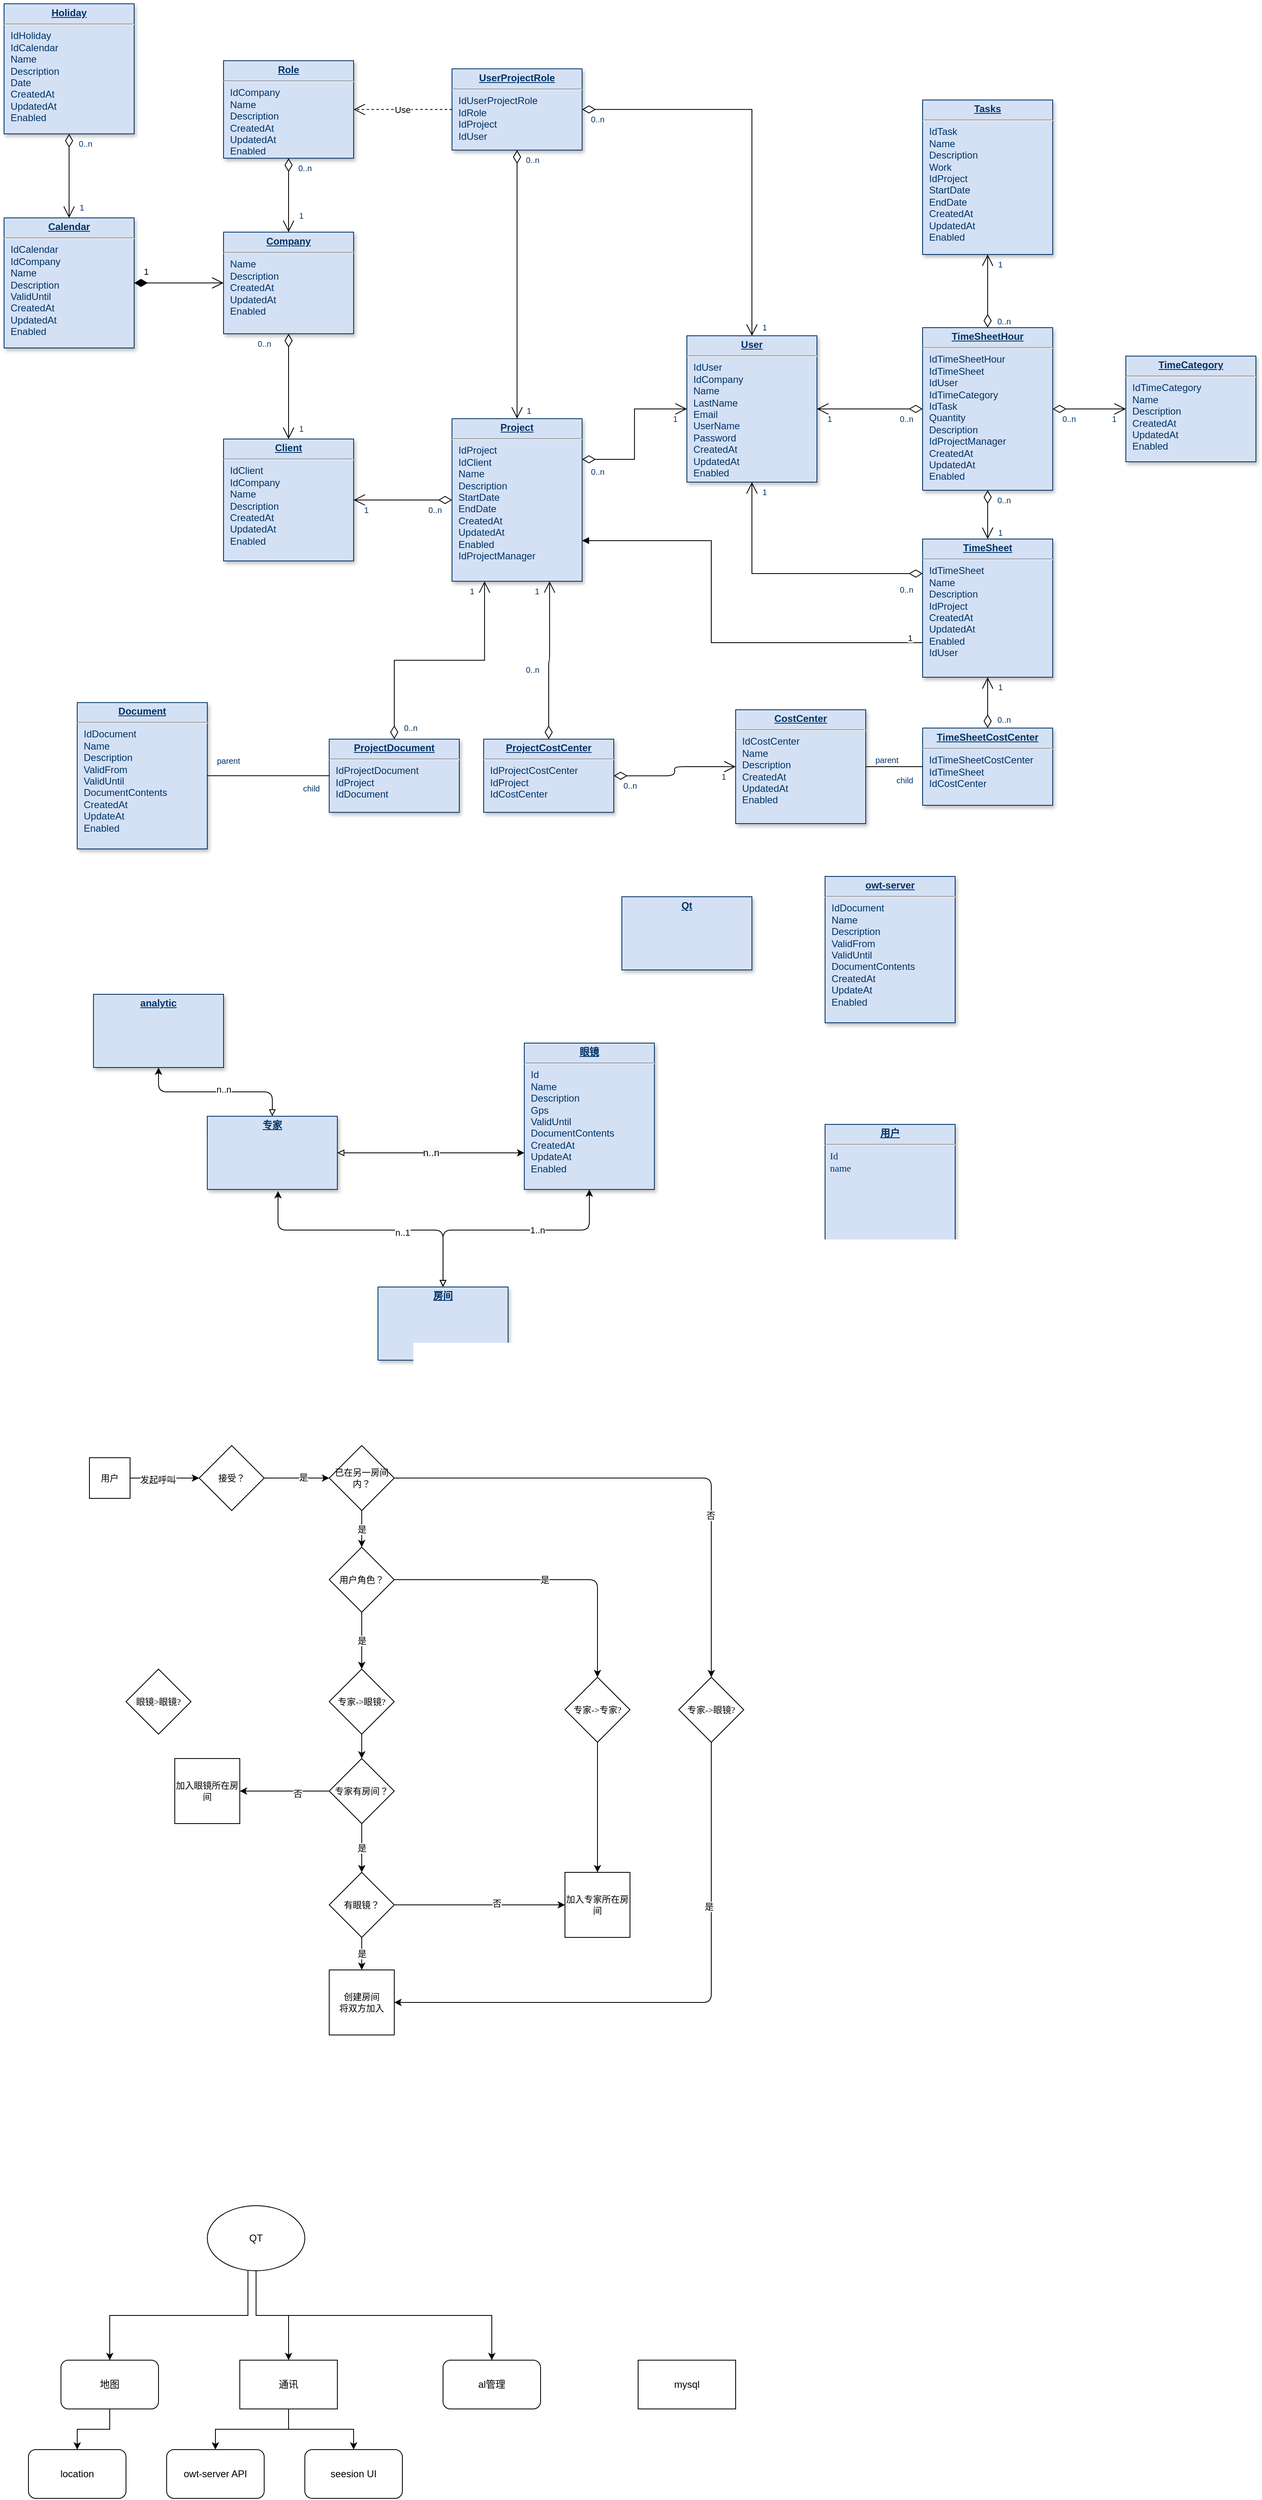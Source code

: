 <mxfile version="14.4.3" type="github">
  <diagram name="Page-1" id="efa7a0a1-bf9b-a30e-e6df-94a7791c09e9">
    <mxGraphModel dx="1280" dy="806" grid="1" gridSize="10" guides="1" tooltips="1" connect="1" arrows="1" fold="1" page="1" pageScale="1" pageWidth="826" pageHeight="1169" background="#ffffff" math="0" shadow="0">
      <root>
        <mxCell id="0" />
        <mxCell id="1" parent="0" />
        <mxCell id="19" value="&lt;p style=&quot;margin: 0px; margin-top: 4px; text-align: center; text-decoration: underline;&quot;&gt;&lt;strong&gt;Role&lt;/strong&gt;&lt;/p&gt;&lt;hr /&gt;&lt;p style=&quot;margin: 0px; margin-left: 8px;&quot;&gt;IdCompany&lt;br /&gt;Name&lt;/p&gt;&lt;p style=&quot;margin: 0px; margin-left: 8px;&quot;&gt;Description&lt;/p&gt;&lt;p style=&quot;margin: 0px; margin-left: 8px;&quot;&gt;CreatedAt&lt;/p&gt;&lt;p style=&quot;margin: 0px; margin-left: 8px;&quot;&gt;UpdatedAt&lt;/p&gt;&lt;p style=&quot;margin: 0px; margin-left: 8px;&quot;&gt;Enabled&lt;/p&gt;" style="verticalAlign=top;align=left;overflow=fill;fontSize=12;fontFamily=Helvetica;html=1;strokeColor=#003366;shadow=1;fillColor=#D4E1F5;fontColor=#003366" parent="1" vertex="1">
          <mxGeometry x="310.0" y="91.64" width="160" height="120" as="geometry" />
        </mxCell>
        <mxCell id="20" value="&lt;p style=&quot;margin: 0px; margin-top: 4px; text-align: center; text-decoration: underline;&quot;&gt;&lt;strong&gt;Company&lt;/strong&gt;&lt;/p&gt;&lt;hr /&gt;&lt;p style=&quot;margin: 0px; margin-left: 8px;&quot;&gt;Name&lt;/p&gt;&lt;p style=&quot;margin: 0px; margin-left: 8px;&quot;&gt;Description&lt;/p&gt;&lt;p style=&quot;margin: 0px; margin-left: 8px;&quot;&gt;CreatedAt&lt;/p&gt;&lt;p style=&quot;margin: 0px; margin-left: 8px;&quot;&gt;UpdatedAt&lt;/p&gt;&lt;p style=&quot;margin: 0px; margin-left: 8px;&quot;&gt;Enabled&lt;/p&gt;" style="verticalAlign=top;align=left;overflow=fill;fontSize=12;fontFamily=Helvetica;html=1;strokeColor=#003366;shadow=1;fillColor=#D4E1F5;fontColor=#003366" parent="1" vertex="1">
          <mxGeometry x="310.0" y="302.5" width="160" height="125" as="geometry" />
        </mxCell>
        <mxCell id="21" value="&lt;p style=&quot;margin: 0px; margin-top: 4px; text-align: center; text-decoration: underline;&quot;&gt;&lt;strong&gt;Calendar&lt;/strong&gt;&lt;/p&gt;&lt;hr /&gt;&lt;p style=&quot;margin: 0px; margin-left: 8px;&quot;&gt;IdCalendar&lt;/p&gt;&lt;p style=&quot;margin: 0px; margin-left: 8px;&quot;&gt;IdCompany&lt;/p&gt;&lt;p style=&quot;margin: 0px; margin-left: 8px;&quot;&gt;Name&lt;/p&gt;&lt;p style=&quot;margin: 0px; margin-left: 8px;&quot;&gt;Description&lt;/p&gt;&lt;p style=&quot;margin: 0px; margin-left: 8px;&quot;&gt;ValidUntil&lt;/p&gt;&lt;p style=&quot;margin: 0px; margin-left: 8px;&quot;&gt;CreatedAt&lt;/p&gt;&lt;p style=&quot;margin: 0px; margin-left: 8px;&quot;&gt;UpdatedAt&lt;/p&gt;&lt;p style=&quot;margin: 0px; margin-left: 8px;&quot;&gt;Enabled&lt;/p&gt;" style="verticalAlign=top;align=left;overflow=fill;fontSize=12;fontFamily=Helvetica;html=1;strokeColor=#003366;shadow=1;fillColor=#D4E1F5;fontColor=#003366" parent="1" vertex="1">
          <mxGeometry x="40.0" y="285.0" width="160" height="160" as="geometry" />
        </mxCell>
        <mxCell id="22" value="&lt;p style=&quot;margin: 0px; margin-top: 4px; text-align: center; text-decoration: underline;&quot;&gt;&lt;strong&gt;User&lt;/strong&gt;&lt;/p&gt;&lt;hr /&gt;&lt;p style=&quot;margin: 0px; margin-left: 8px;&quot;&gt;IdUser&lt;/p&gt;&lt;p style=&quot;margin: 0px; margin-left: 8px;&quot;&gt;IdCompany&lt;/p&gt;&lt;p style=&quot;margin: 0px; margin-left: 8px;&quot;&gt;Name&lt;/p&gt;&lt;p style=&quot;margin: 0px; margin-left: 8px;&quot;&gt;LastName&lt;/p&gt;&lt;p style=&quot;margin: 0px; margin-left: 8px;&quot;&gt;Email&lt;/p&gt;&lt;p style=&quot;margin: 0px; margin-left: 8px;&quot;&gt;UserName&lt;/p&gt;&lt;p style=&quot;margin: 0px; margin-left: 8px;&quot;&gt;Password&lt;/p&gt;&lt;p style=&quot;margin: 0px; margin-left: 8px;&quot;&gt;CreatedAt&lt;/p&gt;&lt;p style=&quot;margin: 0px; margin-left: 8px;&quot;&gt;UpdatedAt&lt;/p&gt;&lt;p style=&quot;margin: 0px; margin-left: 8px;&quot;&gt;Enabled&lt;/p&gt;" style="verticalAlign=top;align=left;overflow=fill;fontSize=12;fontFamily=Helvetica;html=1;strokeColor=#003366;shadow=1;fillColor=#D4E1F5;fontColor=#003366" parent="1" vertex="1">
          <mxGeometry x="880.0" y="430" width="160.0" height="180" as="geometry" />
        </mxCell>
        <mxCell id="23" value="&lt;p style=&quot;margin: 0px; margin-top: 4px; text-align: center; text-decoration: underline;&quot;&gt;&lt;strong&gt;UserProjectRole&lt;/strong&gt;&lt;/p&gt;&lt;hr /&gt;&lt;p style=&quot;margin: 0px; margin-left: 8px;&quot;&gt;IdUserProjectRole&lt;/p&gt;&lt;p style=&quot;margin: 0px; margin-left: 8px;&quot;&gt;IdRole&lt;/p&gt;&lt;p style=&quot;margin: 0px; margin-left: 8px;&quot;&gt;IdProject&lt;/p&gt;&lt;p style=&quot;margin: 0px; margin-left: 8px;&quot;&gt;IdUser&lt;/p&gt;" style="verticalAlign=top;align=left;overflow=fill;fontSize=12;fontFamily=Helvetica;html=1;strokeColor=#003366;shadow=1;fillColor=#D4E1F5;fontColor=#003366" parent="1" vertex="1">
          <mxGeometry x="591.08" y="101.64" width="160" height="100" as="geometry" />
        </mxCell>
        <mxCell id="24" value="&lt;p style=&quot;margin: 0px; margin-top: 4px; text-align: center; text-decoration: underline;&quot;&gt;&lt;strong&gt;Client&lt;/strong&gt;&lt;/p&gt;&lt;hr /&gt;&lt;p style=&quot;margin: 0px; margin-left: 8px;&quot;&gt;IdClient&lt;/p&gt;&lt;p style=&quot;margin: 0px; margin-left: 8px;&quot;&gt;IdCompany&lt;/p&gt;&lt;p style=&quot;margin: 0px; margin-left: 8px;&quot;&gt;Name&lt;/p&gt;&lt;p style=&quot;margin: 0px; margin-left: 8px;&quot;&gt;Description&lt;/p&gt;&lt;p style=&quot;margin: 0px; margin-left: 8px;&quot;&gt;CreatedAt&lt;/p&gt;&lt;p style=&quot;margin: 0px; margin-left: 8px;&quot;&gt;UpdatedAt&lt;/p&gt;&lt;p style=&quot;margin: 0px; margin-left: 8px;&quot;&gt;Enabled&lt;/p&gt;" style="verticalAlign=top;align=left;overflow=fill;fontSize=12;fontFamily=Helvetica;html=1;strokeColor=#003366;shadow=1;fillColor=#D4E1F5;fontColor=#003366" parent="1" vertex="1">
          <mxGeometry x="310.0" y="556.96" width="160" height="150" as="geometry" />
        </mxCell>
        <mxCell id="25" value="&lt;p style=&quot;margin: 0px; margin-top: 4px; text-align: center; text-decoration: underline;&quot;&gt;&lt;strong&gt;Holiday&lt;/strong&gt;&lt;/p&gt;&lt;hr /&gt;&lt;p style=&quot;margin: 0px; margin-left: 8px;&quot;&gt;IdHoliday&lt;/p&gt;&lt;p style=&quot;margin: 0px; margin-left: 8px;&quot;&gt;IdCalendar&lt;/p&gt;&lt;p style=&quot;margin: 0px; margin-left: 8px;&quot;&gt;Name&lt;/p&gt;&lt;p style=&quot;margin: 0px; margin-left: 8px;&quot;&gt;Description&lt;/p&gt;&lt;p style=&quot;margin: 0px; margin-left: 8px;&quot;&gt;Date&lt;/p&gt;&lt;p style=&quot;margin: 0px; margin-left: 8px;&quot;&gt;CreatedAt&lt;/p&gt;&lt;p style=&quot;margin: 0px; margin-left: 8px;&quot;&gt;UpdatedAt&lt;/p&gt;&lt;p style=&quot;margin: 0px; margin-left: 8px;&quot;&gt;Enabled&lt;/p&gt;" style="verticalAlign=top;align=left;overflow=fill;fontSize=12;fontFamily=Helvetica;html=1;strokeColor=#003366;shadow=1;fillColor=#D4E1F5;fontColor=#003366" parent="1" vertex="1">
          <mxGeometry x="40.0" y="21.64" width="160" height="160" as="geometry" />
        </mxCell>
        <mxCell id="26" value="&lt;p style=&quot;margin: 0px; margin-top: 4px; text-align: center; text-decoration: underline;&quot;&gt;&lt;strong&gt;TimeSheet&lt;/strong&gt;&lt;/p&gt;&lt;hr /&gt;&lt;p style=&quot;margin: 0px; margin-left: 8px;&quot;&gt;IdTimeSheet&lt;/p&gt;&lt;p style=&quot;margin: 0px; margin-left: 8px;&quot;&gt;Name&lt;/p&gt;&lt;p style=&quot;margin: 0px; margin-left: 8px;&quot;&gt;Description&lt;/p&gt;&lt;p style=&quot;margin: 0px; margin-left: 8px;&quot;&gt;IdProject&lt;/p&gt;&lt;p style=&quot;margin: 0px; margin-left: 8px;&quot;&gt;CreatedAt&lt;/p&gt;&lt;p style=&quot;margin: 0px; margin-left: 8px;&quot;&gt;UpdatedAt&lt;/p&gt;&lt;p style=&quot;margin: 0px; margin-left: 8px;&quot;&gt;Enabled&lt;/p&gt;&lt;p style=&quot;margin: 0px; margin-left: 8px;&quot;&gt;IdUser&lt;/p&gt;" style="verticalAlign=top;align=left;overflow=fill;fontSize=12;fontFamily=Helvetica;html=1;strokeColor=#003366;shadow=1;fillColor=#D4E1F5;fontColor=#003366" parent="1" vertex="1">
          <mxGeometry x="1170" y="680" width="160" height="170" as="geometry" />
        </mxCell>
        <mxCell id="27" value="&lt;p style=&quot;margin: 0px; margin-top: 4px; text-align: center; text-decoration: underline;&quot;&gt;&lt;strong&gt;TimeSheetHour&lt;/strong&gt;&lt;/p&gt;&lt;hr /&gt;&lt;p style=&quot;margin: 0px; margin-left: 8px;&quot;&gt;IdTimeSheetHour&lt;br /&gt;IdTimeSheet&lt;/p&gt;&lt;p style=&quot;margin: 0px; margin-left: 8px;&quot;&gt;IdUser&lt;/p&gt;&lt;p style=&quot;margin: 0px; margin-left: 8px;&quot;&gt;IdTimeCategory&lt;/p&gt;&lt;p style=&quot;margin: 0px; margin-left: 8px;&quot;&gt;IdTask&lt;/p&gt;&lt;p style=&quot;margin: 0px; margin-left: 8px;&quot;&gt;Quantity&lt;/p&gt;&lt;p style=&quot;margin: 0px; margin-left: 8px;&quot;&gt;Description&lt;/p&gt;&lt;p style=&quot;margin: 0px; margin-left: 8px;&quot;&gt;IdProjectManager&lt;/p&gt;&lt;p style=&quot;margin: 0px; margin-left: 8px;&quot;&gt;CreatedAt&lt;/p&gt;&lt;p style=&quot;margin: 0px; margin-left: 8px;&quot;&gt;UpdatedAt&lt;/p&gt;&lt;p style=&quot;margin: 0px; margin-left: 8px;&quot;&gt;Enabled&lt;/p&gt;" style="verticalAlign=top;align=left;overflow=fill;fontSize=12;fontFamily=Helvetica;html=1;strokeColor=#003366;shadow=1;fillColor=#D4E1F5;fontColor=#003366" parent="1" vertex="1">
          <mxGeometry x="1170" y="420.0" width="160" height="200" as="geometry" />
        </mxCell>
        <mxCell id="28" value="&lt;p style=&quot;margin: 0px; margin-top: 4px; text-align: center; text-decoration: underline;&quot;&gt;&lt;strong&gt;Document&lt;/strong&gt;&lt;/p&gt;&lt;hr /&gt;&lt;p style=&quot;margin: 0px; margin-left: 8px;&quot;&gt;IdDocument&lt;/p&gt;&lt;p style=&quot;margin: 0px; margin-left: 8px;&quot;&gt;Name&lt;/p&gt;&lt;p style=&quot;margin: 0px; margin-left: 8px;&quot;&gt;Description&lt;/p&gt;&lt;p style=&quot;margin: 0px; margin-left: 8px;&quot;&gt;ValidFrom&lt;/p&gt;&lt;p style=&quot;margin: 0px; margin-left: 8px;&quot;&gt;ValidUntil&lt;/p&gt;&lt;p style=&quot;margin: 0px; margin-left: 8px;&quot;&gt;DocumentContents&lt;/p&gt;&lt;p style=&quot;margin: 0px; margin-left: 8px;&quot;&gt;CreatedAt&lt;/p&gt;&lt;p style=&quot;margin: 0px; margin-left: 8px;&quot;&gt;UpdateAt&lt;/p&gt;&lt;p style=&quot;margin: 0px; margin-left: 8px;&quot;&gt;Enabled&lt;/p&gt;" style="verticalAlign=top;align=left;overflow=fill;fontSize=12;fontFamily=Helvetica;html=1;strokeColor=#003366;shadow=1;fillColor=#D4E1F5;fontColor=#003366" parent="1" vertex="1">
          <mxGeometry x="130.0" y="881.16" width="160" height="180" as="geometry" />
        </mxCell>
        <mxCell id="29" value="&lt;p style=&quot;margin: 0px; margin-top: 4px; text-align: center; text-decoration: underline;&quot;&gt;&lt;strong&gt;Project&lt;/strong&gt;&lt;/p&gt;&lt;hr /&gt;&lt;p style=&quot;margin: 0px; margin-left: 8px;&quot;&gt;IdProject&lt;/p&gt;&lt;p style=&quot;margin: 0px; margin-left: 8px;&quot;&gt;IdClient&lt;/p&gt;&lt;p style=&quot;margin: 0px; margin-left: 8px;&quot;&gt;Name&lt;/p&gt;&lt;p style=&quot;margin: 0px; margin-left: 8px;&quot;&gt;Description&lt;/p&gt;&lt;p style=&quot;margin: 0px; margin-left: 8px;&quot;&gt;StartDate&lt;/p&gt;&lt;p style=&quot;margin: 0px; margin-left: 8px;&quot;&gt;EndDate&lt;/p&gt;&lt;p style=&quot;margin: 0px; margin-left: 8px;&quot;&gt;CreatedAt&lt;/p&gt;&lt;p style=&quot;margin: 0px; margin-left: 8px;&quot;&gt;UpdatedAt&lt;/p&gt;&lt;p style=&quot;margin: 0px; margin-left: 8px;&quot;&gt;Enabled&lt;br /&gt;IdProjectManager&lt;/p&gt;" style="verticalAlign=top;align=left;overflow=fill;fontSize=12;fontFamily=Helvetica;html=1;strokeColor=#003366;shadow=1;fillColor=#D4E1F5;fontColor=#003366" parent="1" vertex="1">
          <mxGeometry x="591.08" y="531.96" width="160" height="200" as="geometry" />
        </mxCell>
        <mxCell id="30" value="&lt;p style=&quot;margin: 0px; margin-top: 4px; text-align: center; text-decoration: underline;&quot;&gt;&lt;strong&gt;TimeCategory&lt;/strong&gt;&lt;/p&gt;&lt;hr /&gt;&lt;p style=&quot;margin: 0px; margin-left: 8px;&quot;&gt;IdTimeCategory&lt;/p&gt;&lt;p style=&quot;margin: 0px; margin-left: 8px;&quot;&gt;Name&lt;/p&gt;&lt;p style=&quot;margin: 0px; margin-left: 8px;&quot;&gt;Description&lt;/p&gt;&lt;p style=&quot;margin: 0px; margin-left: 8px;&quot;&gt;CreatedAt&lt;/p&gt;&lt;p style=&quot;margin: 0px; margin-left: 8px;&quot;&gt;UpdatedAt&lt;/p&gt;&lt;p style=&quot;margin: 0px; margin-left: 8px;&quot;&gt;Enabled&lt;/p&gt;" style="verticalAlign=top;align=left;overflow=fill;fontSize=12;fontFamily=Helvetica;html=1;strokeColor=#003366;shadow=1;fillColor=#D4E1F5;fontColor=#003366" parent="1" vertex="1">
          <mxGeometry x="1420.0" y="455.0" width="160" height="130" as="geometry" />
        </mxCell>
        <mxCell id="31" value="&lt;p style=&quot;margin: 0px; margin-top: 4px; text-align: center; text-decoration: underline;&quot;&gt;&lt;strong&gt;TimeSheetCostCenter&lt;/strong&gt;&lt;/p&gt;&lt;hr /&gt;&lt;p style=&quot;margin: 0px; margin-left: 8px;&quot;&gt;IdTimeSheetCostCenter&lt;/p&gt;&lt;p style=&quot;margin: 0px; margin-left: 8px;&quot;&gt;IdTimeSheet&lt;/p&gt;&lt;p style=&quot;margin: 0px; margin-left: 8px;&quot;&gt;IdCostCenter&lt;/p&gt;" style="verticalAlign=top;align=left;overflow=fill;fontSize=12;fontFamily=Helvetica;html=1;strokeColor=#003366;shadow=1;fillColor=#D4E1F5;fontColor=#003366" parent="1" vertex="1">
          <mxGeometry x="1170" y="912.5" width="160" height="95" as="geometry" />
        </mxCell>
        <mxCell id="32" value="&lt;p style=&quot;margin: 0px; margin-top: 4px; text-align: center; text-decoration: underline;&quot;&gt;&lt;strong&gt;CostCenter&lt;/strong&gt;&lt;/p&gt;&lt;hr /&gt;&lt;p style=&quot;margin: 0px; margin-left: 8px;&quot;&gt;IdCostCenter&lt;/p&gt;&lt;p style=&quot;margin: 0px; margin-left: 8px;&quot;&gt;Name&lt;/p&gt;&lt;p style=&quot;margin: 0px; margin-left: 8px;&quot;&gt;Description&lt;/p&gt;&lt;p style=&quot;margin: 0px; margin-left: 8px;&quot;&gt;CreatedAt&lt;/p&gt;&lt;p style=&quot;margin: 0px; margin-left: 8px;&quot;&gt;UpdatedAt&lt;/p&gt;&lt;p style=&quot;margin: 0px; margin-left: 8px;&quot;&gt;Enabled&lt;/p&gt;" style="verticalAlign=top;align=left;overflow=fill;fontSize=12;fontFamily=Helvetica;html=1;strokeColor=#003366;shadow=1;fillColor=#D4E1F5;fontColor=#003366" parent="1" vertex="1">
          <mxGeometry x="940.0" y="890.0" width="160" height="140" as="geometry" />
        </mxCell>
        <mxCell id="33" value="&lt;p style=&quot;margin: 0px; margin-top: 4px; text-align: center; text-decoration: underline;&quot;&gt;&lt;strong&gt;ProjectCostCenter&lt;/strong&gt;&lt;/p&gt;&lt;hr /&gt;&lt;p style=&quot;margin: 0px; margin-left: 8px;&quot;&gt;IdProjectCostCenter&lt;/p&gt;&lt;p style=&quot;margin: 0px; margin-left: 8px;&quot;&gt;IdProject&lt;/p&gt;&lt;p style=&quot;margin: 0px; margin-left: 8px;&quot;&gt;IdCostCenter&lt;/p&gt;" style="verticalAlign=top;align=left;overflow=fill;fontSize=12;fontFamily=Helvetica;html=1;strokeColor=#003366;shadow=1;fillColor=#D4E1F5;fontColor=#003366" parent="1" vertex="1">
          <mxGeometry x="630" y="926.16" width="160" height="90" as="geometry" />
        </mxCell>
        <mxCell id="34" value="&lt;p style=&quot;margin: 0px ; margin-top: 4px ; text-align: center ; text-decoration: underline&quot;&gt;&lt;strong&gt;ProjectDocument&lt;/strong&gt;&lt;/p&gt;&lt;hr&gt;&lt;p style=&quot;margin: 0px ; margin-left: 8px&quot;&gt;IdProjectDocument&lt;/p&gt;&lt;p style=&quot;margin: 0px ; margin-left: 8px&quot;&gt;IdProject&lt;/p&gt;&lt;p style=&quot;margin: 0px ; margin-left: 8px&quot;&gt;IdDocument&lt;/p&gt;" style="verticalAlign=top;align=left;overflow=fill;fontSize=12;fontFamily=Helvetica;html=1;strokeColor=#003366;shadow=1;fillColor=#D4E1F5;fontColor=#003366" parent="1" vertex="1">
          <mxGeometry x="440.0" y="926.16" width="160" height="90" as="geometry" />
        </mxCell>
        <mxCell id="35" value="&lt;p style=&quot;margin: 0px; margin-top: 4px; text-align: center; text-decoration: underline;&quot;&gt;&lt;strong&gt;Tasks&lt;/strong&gt;&lt;/p&gt;&lt;hr /&gt;&lt;p style=&quot;margin: 0px; margin-left: 8px;&quot;&gt;IdTask&lt;/p&gt;&lt;p style=&quot;margin: 0px; margin-left: 8px;&quot;&gt;Name&lt;/p&gt;&lt;p style=&quot;margin: 0px; margin-left: 8px;&quot;&gt;Description&lt;/p&gt;&lt;p style=&quot;margin: 0px; margin-left: 8px;&quot;&gt;Work&lt;/p&gt;&lt;p style=&quot;margin: 0px; margin-left: 8px;&quot;&gt;IdProject&lt;/p&gt;&lt;p style=&quot;margin: 0px; margin-left: 8px;&quot;&gt;StartDate&lt;/p&gt;&lt;p style=&quot;margin: 0px; margin-left: 8px;&quot;&gt;EndDate&lt;/p&gt;&lt;p style=&quot;margin: 0px; margin-left: 8px;&quot;&gt;CreatedAt&lt;/p&gt;&lt;p style=&quot;margin: 0px; margin-left: 8px;&quot;&gt;UpdatedAt&lt;/p&gt;&lt;p style=&quot;margin: 0px; margin-left: 8px;&quot;&gt;Enabled&lt;/p&gt;" style="verticalAlign=top;align=left;overflow=fill;fontSize=12;fontFamily=Helvetica;html=1;strokeColor=#003366;shadow=1;fillColor=#D4E1F5;fontColor=#003366" parent="1" vertex="1">
          <mxGeometry x="1170" y="140.0" width="160" height="190" as="geometry" />
        </mxCell>
        <mxCell id="36" value="" style="endArrow=open;endSize=12;startArrow=diamondThin;startSize=14;startFill=0;edgeStyle=orthogonalEdgeStyle;" parent="1" source="19" target="20" edge="1">
          <mxGeometry y="160" as="geometry">
            <mxPoint y="160" as="sourcePoint" />
            <mxPoint x="160" y="160" as="targetPoint" />
          </mxGeometry>
        </mxCell>
        <mxCell id="37" value="0..n" style="resizable=0;align=left;verticalAlign=top;labelBackgroundColor=#ffffff;fontSize=10;strokeColor=#003366;shadow=1;fillColor=#D4E1F5;fontColor=#003366" parent="36" connectable="0" vertex="1">
          <mxGeometry x="-1" relative="1" as="geometry">
            <mxPoint x="10" as="offset" />
          </mxGeometry>
        </mxCell>
        <mxCell id="38" value="1" style="resizable=0;align=right;verticalAlign=top;labelBackgroundColor=#ffffff;fontSize=10;strokeColor=#003366;shadow=1;fillColor=#D4E1F5;fontColor=#003366" parent="36" connectable="0" vertex="1">
          <mxGeometry x="1" relative="1" as="geometry">
            <mxPoint x="590" y="105" as="offset" />
          </mxGeometry>
        </mxCell>
        <mxCell id="45" value="" style="endArrow=open;endSize=12;startArrow=diamondThin;startSize=14;startFill=0;edgeStyle=orthogonalEdgeStyle;rounded=0" parent="1" source="23" target="22" edge="1">
          <mxGeometry x="519.36" y="180" as="geometry">
            <mxPoint x="519.36" y="180" as="sourcePoint" />
            <mxPoint x="679.36" y="180" as="targetPoint" />
          </mxGeometry>
        </mxCell>
        <mxCell id="46" value="0..n" style="resizable=0;align=left;verticalAlign=top;labelBackgroundColor=#ffffff;fontSize=10;strokeColor=#003366;shadow=1;fillColor=#D4E1F5;fontColor=#003366" parent="45" connectable="0" vertex="1">
          <mxGeometry x="-1" relative="1" as="geometry">
            <mxPoint x="8.92" as="offset" />
          </mxGeometry>
        </mxCell>
        <mxCell id="47" value="1" style="resizable=0;align=right;verticalAlign=top;labelBackgroundColor=#ffffff;fontSize=10;strokeColor=#003366;shadow=1;fillColor=#D4E1F5;fontColor=#003366" parent="45" connectable="0" vertex="1">
          <mxGeometry x="1" relative="1" as="geometry">
            <mxPoint x="-550" y="-160.0" as="offset" />
          </mxGeometry>
        </mxCell>
        <mxCell id="48" value="" style="endArrow=open;endSize=12;startArrow=diamondThin;startSize=14;startFill=0;edgeStyle=orthogonalEdgeStyle;exitX=1;exitY=0.25;rounded=0" parent="1" source="29" target="22" edge="1">
          <mxGeometry x="769.36" y="450" as="geometry">
            <mxPoint x="769.36" y="450" as="sourcePoint" />
            <mxPoint x="929.36" y="450" as="targetPoint" />
          </mxGeometry>
        </mxCell>
        <mxCell id="49" value="0..n" style="resizable=0;align=left;verticalAlign=top;labelBackgroundColor=#ffffff;fontSize=10;strokeColor=#003366;shadow=1;fillColor=#D4E1F5;fontColor=#003366" parent="48" connectable="0" vertex="1">
          <mxGeometry x="-1" relative="1" as="geometry">
            <mxPoint x="8.92" y="3.04" as="offset" />
          </mxGeometry>
        </mxCell>
        <mxCell id="50" value="1" style="resizable=0;align=right;verticalAlign=top;labelBackgroundColor=#ffffff;fontSize=10;strokeColor=#003366;shadow=1;fillColor=#D4E1F5;fontColor=#003366" parent="48" connectable="0" vertex="1">
          <mxGeometry x="1" relative="1" as="geometry">
            <mxPoint x="-10" as="offset" />
          </mxGeometry>
        </mxCell>
        <mxCell id="51" value="" style="endArrow=open;endSize=12;startArrow=diamondThin;startSize=14;startFill=0;edgeStyle=orthogonalEdgeStyle" parent="1" source="23" target="29" edge="1">
          <mxGeometry x="389.36" y="350" as="geometry">
            <mxPoint x="389.36" y="350" as="sourcePoint" />
            <mxPoint x="549.36" y="350" as="targetPoint" />
          </mxGeometry>
        </mxCell>
        <mxCell id="52" value="0..n" style="resizable=0;align=left;verticalAlign=top;labelBackgroundColor=#ffffff;fontSize=10;strokeColor=#003366;shadow=1;fillColor=#D4E1F5;fontColor=#003366" parent="51" connectable="0" vertex="1">
          <mxGeometry x="-1" relative="1" as="geometry">
            <mxPoint x="8.92" as="offset" />
          </mxGeometry>
        </mxCell>
        <mxCell id="53" value="1" style="resizable=0;align=right;verticalAlign=top;labelBackgroundColor=#ffffff;fontSize=10;strokeColor=#003366;shadow=1;fillColor=#D4E1F5;fontColor=#003366" parent="51" connectable="0" vertex="1">
          <mxGeometry x="1" relative="1" as="geometry">
            <mxPoint x="18.92" y="-21.96" as="offset" />
          </mxGeometry>
        </mxCell>
        <mxCell id="54" value="" style="endArrow=open;endSize=12;startArrow=diamondThin;startSize=14;startFill=0;edgeStyle=orthogonalEdgeStyle;exitX=0;exitY=0.25;rounded=0" parent="1" source="26" target="22" edge="1">
          <mxGeometry x="1209.36" y="170" as="geometry">
            <mxPoint x="1209.36" y="170" as="sourcePoint" />
            <mxPoint x="1369.36" y="170" as="targetPoint" />
          </mxGeometry>
        </mxCell>
        <mxCell id="55" value="0..n" style="resizable=0;align=left;verticalAlign=top;labelBackgroundColor=#ffffff;fontSize=10;strokeColor=#003366;shadow=1;fillColor=#D4E1F5;fontColor=#003366" parent="54" connectable="0" vertex="1">
          <mxGeometry x="-1" relative="1" as="geometry">
            <mxPoint x="-30" y="7.5" as="offset" />
          </mxGeometry>
        </mxCell>
        <mxCell id="56" value="1" style="resizable=0;align=right;verticalAlign=top;labelBackgroundColor=#ffffff;fontSize=10;strokeColor=#003366;shadow=1;fillColor=#D4E1F5;fontColor=#003366" parent="54" connectable="0" vertex="1">
          <mxGeometry x="1" relative="1" as="geometry">
            <mxPoint x="20" as="offset" />
          </mxGeometry>
        </mxCell>
        <mxCell id="57" value="" style="endArrow=open;endSize=12;startArrow=diamondThin;startSize=14;startFill=0;edgeStyle=orthogonalEdgeStyle" parent="1" source="27" target="26" edge="1">
          <mxGeometry x="1269.36" y="180" as="geometry">
            <mxPoint x="1269.36" y="180" as="sourcePoint" />
            <mxPoint x="1429.36" y="180" as="targetPoint" />
          </mxGeometry>
        </mxCell>
        <mxCell id="58" value="0..n" style="resizable=0;align=left;verticalAlign=top;labelBackgroundColor=#ffffff;fontSize=10;strokeColor=#003366;shadow=1;fillColor=#D4E1F5;fontColor=#003366" parent="57" connectable="0" vertex="1">
          <mxGeometry x="-1" relative="1" as="geometry">
            <mxPoint x="10" as="offset" />
          </mxGeometry>
        </mxCell>
        <mxCell id="59" value="1" style="resizable=0;align=right;verticalAlign=top;labelBackgroundColor=#ffffff;fontSize=10;strokeColor=#003366;shadow=1;fillColor=#D4E1F5;fontColor=#003366" parent="57" connectable="0" vertex="1">
          <mxGeometry x="1" relative="1" as="geometry">
            <mxPoint x="20" y="-20" as="offset" />
          </mxGeometry>
        </mxCell>
        <mxCell id="63" value="" style="endArrow=open;endSize=12;startArrow=diamondThin;startSize=14;startFill=0;edgeStyle=orthogonalEdgeStyle;entryX=0.75;entryY=1" parent="1" source="33" target="29" edge="1">
          <mxGeometry x="479.36" y="790" as="geometry">
            <mxPoint x="479.36" y="790" as="sourcePoint" />
            <mxPoint x="639.36" y="790" as="targetPoint" />
          </mxGeometry>
        </mxCell>
        <mxCell id="64" value="0..n" style="resizable=0;align=left;verticalAlign=top;labelBackgroundColor=#ffffff;fontSize=10;strokeColor=#003366;shadow=1;fillColor=#D4E1F5;fontColor=#003366" parent="63" connectable="0" vertex="1">
          <mxGeometry x="-1" relative="1" as="geometry">
            <mxPoint x="-30" y="-97.5" as="offset" />
          </mxGeometry>
        </mxCell>
        <mxCell id="65" value="1" style="resizable=0;align=right;verticalAlign=top;labelBackgroundColor=#ffffff;fontSize=10;strokeColor=#003366;shadow=1;fillColor=#D4E1F5;fontColor=#003366" parent="63" connectable="0" vertex="1">
          <mxGeometry x="1" relative="1" as="geometry">
            <mxPoint x="-11.08" as="offset" />
          </mxGeometry>
        </mxCell>
        <mxCell id="66" value="" style="endArrow=open;endSize=12;startArrow=diamondThin;startSize=14;startFill=0;edgeStyle=orthogonalEdgeStyle;align=center;fontSize=11;" parent="1" source="33" target="32" edge="1">
          <mxGeometry x="469.36" y="526.16" as="geometry">
            <mxPoint x="469.36" y="526.16" as="sourcePoint" />
            <mxPoint x="980" y="1061.16" as="targetPoint" />
          </mxGeometry>
        </mxCell>
        <mxCell id="67" value="0..n" style="resizable=0;align=left;verticalAlign=top;labelBackgroundColor=#ffffff;fontSize=10;strokeColor=#003366;shadow=1;fillColor=#D4E1F5;fontColor=#003366" parent="66" connectable="0" vertex="1">
          <mxGeometry x="-1" relative="1" as="geometry">
            <mxPoint x="10" as="offset" />
          </mxGeometry>
        </mxCell>
        <mxCell id="68" value="1" style="resizable=0;align=right;verticalAlign=top;labelBackgroundColor=#ffffff;fontSize=10;strokeColor=#003366;shadow=1;fillColor=#D4E1F5;fontColor=#003366" parent="66" connectable="0" vertex="1">
          <mxGeometry x="1" relative="1" as="geometry">
            <mxPoint x="-10" as="offset" />
          </mxGeometry>
        </mxCell>
        <mxCell id="72" value="" style="endArrow=open;endSize=12;startArrow=diamondThin;startSize=14;startFill=0;edgeStyle=orthogonalEdgeStyle;entryX=0.25;entryY=1;rounded=0" parent="1" source="34" target="29" edge="1">
          <mxGeometry x="419.36" y="820" as="geometry">
            <mxPoint x="419.36" y="820" as="sourcePoint" />
            <mxPoint x="579.36" y="820" as="targetPoint" />
          </mxGeometry>
        </mxCell>
        <mxCell id="73" value="0..n" style="resizable=0;align=left;verticalAlign=top;labelBackgroundColor=#ffffff;fontSize=10;strokeColor=#003366;shadow=1;fillColor=#D4E1F5;fontColor=#003366" parent="72" connectable="0" vertex="1">
          <mxGeometry x="-1" relative="1" as="geometry">
            <mxPoint x="10" y="-26.16" as="offset" />
          </mxGeometry>
        </mxCell>
        <mxCell id="74" value="1" style="resizable=0;align=right;verticalAlign=top;labelBackgroundColor=#ffffff;fontSize=10;strokeColor=#003366;shadow=1;fillColor=#D4E1F5;fontColor=#003366" parent="72" connectable="0" vertex="1">
          <mxGeometry x="1" relative="1" as="geometry">
            <mxPoint x="-11.08" as="offset" />
          </mxGeometry>
        </mxCell>
        <mxCell id="75" value="" style="endArrow=open;endSize=12;startArrow=diamondThin;startSize=14;startFill=0;edgeStyle=orthogonalEdgeStyle" parent="1" source="31" target="26" edge="1">
          <mxGeometry x="1079.36" y="560" as="geometry">
            <mxPoint x="1079.36" y="560" as="sourcePoint" />
            <mxPoint x="1239.36" y="560" as="targetPoint" />
          </mxGeometry>
        </mxCell>
        <mxCell id="76" value="0..n" style="resizable=0;align=left;verticalAlign=top;labelBackgroundColor=#ffffff;fontSize=10;strokeColor=#003366;shadow=1;fillColor=#D4E1F5;fontColor=#003366" parent="75" connectable="0" vertex="1">
          <mxGeometry x="-1" relative="1" as="geometry">
            <mxPoint x="10.0" y="-22.5" as="offset" />
          </mxGeometry>
        </mxCell>
        <mxCell id="77" value="1" style="resizable=0;align=right;verticalAlign=top;labelBackgroundColor=#ffffff;fontSize=10;strokeColor=#003366;shadow=1;fillColor=#D4E1F5;fontColor=#003366" parent="75" connectable="0" vertex="1">
          <mxGeometry x="1" relative="1" as="geometry">
            <mxPoint x="20" as="offset" />
          </mxGeometry>
        </mxCell>
        <mxCell id="78" value="" style="endArrow=open;endSize=12;startArrow=diamondThin;startSize=14;startFill=0;edgeStyle=orthogonalEdgeStyle" parent="1" source="27" target="30" edge="1">
          <mxGeometry x="1309.36" y="540" as="geometry">
            <mxPoint x="1309.36" y="540" as="sourcePoint" />
            <mxPoint x="1469.36" y="540" as="targetPoint" />
          </mxGeometry>
        </mxCell>
        <mxCell id="79" value="0..n" style="resizable=0;align=left;verticalAlign=top;labelBackgroundColor=#ffffff;fontSize=10;strokeColor=#003366;shadow=1;fillColor=#D4E1F5;fontColor=#003366" parent="78" connectable="0" vertex="1">
          <mxGeometry x="-1" relative="1" as="geometry">
            <mxPoint x="10" as="offset" />
          </mxGeometry>
        </mxCell>
        <mxCell id="80" value="1" style="resizable=0;align=right;verticalAlign=top;labelBackgroundColor=#ffffff;fontSize=10;strokeColor=#003366;shadow=1;fillColor=#D4E1F5;fontColor=#003366" parent="78" connectable="0" vertex="1">
          <mxGeometry x="1" relative="1" as="geometry">
            <mxPoint x="-10" as="offset" />
          </mxGeometry>
        </mxCell>
        <mxCell id="81" value="" style="endArrow=open;endSize=12;startArrow=diamondThin;startSize=14;startFill=0;edgeStyle=orthogonalEdgeStyle" parent="1" source="27" target="35" edge="1">
          <mxGeometry x="1119.36" y="540" as="geometry">
            <mxPoint x="1119.36" y="540" as="sourcePoint" />
            <mxPoint x="1279.36" y="540" as="targetPoint" />
          </mxGeometry>
        </mxCell>
        <mxCell id="82" value="0..n" style="resizable=0;align=left;verticalAlign=top;labelBackgroundColor=#ffffff;fontSize=10;strokeColor=#003366;shadow=1;fillColor=#D4E1F5;fontColor=#003366" parent="81" connectable="0" vertex="1">
          <mxGeometry x="-1" relative="1" as="geometry">
            <mxPoint x="10" y="-20" as="offset" />
          </mxGeometry>
        </mxCell>
        <mxCell id="83" value="1" style="resizable=0;align=right;verticalAlign=top;labelBackgroundColor=#ffffff;fontSize=10;strokeColor=#003366;shadow=1;fillColor=#D4E1F5;fontColor=#003366" parent="81" connectable="0" vertex="1">
          <mxGeometry x="1" relative="1" as="geometry">
            <mxPoint x="20" as="offset" />
          </mxGeometry>
        </mxCell>
        <mxCell id="84" value="" style="endArrow=open;endSize=12;startArrow=diamondThin;startSize=14;startFill=0;edgeStyle=orthogonalEdgeStyle" parent="1" source="27" target="22" edge="1">
          <mxGeometry x="1389.36" y="130" as="geometry">
            <mxPoint x="1389.36" y="130" as="sourcePoint" />
            <mxPoint x="1549.36" y="130" as="targetPoint" />
          </mxGeometry>
        </mxCell>
        <mxCell id="85" value="0..n" style="resizable=0;align=left;verticalAlign=top;labelBackgroundColor=#ffffff;fontSize=10;strokeColor=#003366;shadow=1;fillColor=#D4E1F5;fontColor=#003366" parent="84" connectable="0" vertex="1">
          <mxGeometry x="-1" relative="1" as="geometry">
            <mxPoint x="-30" as="offset" />
          </mxGeometry>
        </mxCell>
        <mxCell id="86" value="1" style="resizable=0;align=right;verticalAlign=top;labelBackgroundColor=#ffffff;fontSize=10;strokeColor=#003366;shadow=1;fillColor=#D4E1F5;fontColor=#003366" parent="84" connectable="0" vertex="1">
          <mxGeometry x="1" relative="1" as="geometry">
            <mxPoint x="20" y="2.728e-13" as="offset" />
          </mxGeometry>
        </mxCell>
        <mxCell id="87" value="" style="endArrow=open;endSize=12;startArrow=diamondThin;startSize=14;startFill=0;edgeStyle=orthogonalEdgeStyle" parent="1" source="20" target="24" edge="1">
          <mxGeometry x="519.36" y="200" as="geometry">
            <mxPoint x="519.36" y="200" as="sourcePoint" />
            <mxPoint x="679.36" y="200" as="targetPoint" />
          </mxGeometry>
        </mxCell>
        <mxCell id="88" value="0..n" style="resizable=0;align=left;verticalAlign=top;labelBackgroundColor=#ffffff;fontSize=10;strokeColor=#003366;shadow=1;fillColor=#D4E1F5;fontColor=#003366" parent="87" connectable="0" vertex="1">
          <mxGeometry x="-1" relative="1" as="geometry">
            <mxPoint x="-40" as="offset" />
          </mxGeometry>
        </mxCell>
        <mxCell id="89" value="1" style="resizable=0;align=right;verticalAlign=top;labelBackgroundColor=#ffffff;fontSize=10;strokeColor=#003366;shadow=1;fillColor=#D4E1F5;fontColor=#003366" parent="87" connectable="0" vertex="1">
          <mxGeometry x="1" relative="1" as="geometry">
            <mxPoint x="20.0" y="-25.0" as="offset" />
          </mxGeometry>
        </mxCell>
        <mxCell id="90" value="" style="endArrow=open;endSize=12;startArrow=diamondThin;startSize=14;startFill=0;edgeStyle=orthogonalEdgeStyle" parent="1" source="25" target="21" edge="1">
          <mxGeometry x="620" y="340" as="geometry">
            <mxPoint x="620" y="340" as="sourcePoint" />
            <mxPoint x="780" y="340" as="targetPoint" />
          </mxGeometry>
        </mxCell>
        <mxCell id="91" value="0..n" style="resizable=0;align=left;verticalAlign=top;labelBackgroundColor=#ffffff;fontSize=10;strokeColor=#003366;shadow=1;fillColor=#D4E1F5;fontColor=#003366" parent="90" connectable="0" vertex="1">
          <mxGeometry x="-1" relative="1" as="geometry">
            <mxPoint x="10" as="offset" />
          </mxGeometry>
        </mxCell>
        <mxCell id="92" value="1" style="resizable=0;align=right;verticalAlign=top;labelBackgroundColor=#ffffff;fontSize=10;strokeColor=#003366;shadow=1;fillColor=#D4E1F5;fontColor=#003366" parent="90" connectable="0" vertex="1">
          <mxGeometry x="1" relative="1" as="geometry">
            <mxPoint x="20" y="-25.0" as="offset" />
          </mxGeometry>
        </mxCell>
        <mxCell id="99" value="" style="endArrow=open;endSize=12;startArrow=diamondThin;startSize=14;startFill=0;edgeStyle=orthogonalEdgeStyle" parent="1" source="29" target="24" edge="1">
          <mxGeometry x="369.36" y="360" as="geometry">
            <mxPoint x="369.36" y="360" as="sourcePoint" />
            <mxPoint x="529.36" y="360" as="targetPoint" />
            <Array as="points" />
          </mxGeometry>
        </mxCell>
        <mxCell id="100" value="0..n" style="resizable=0;align=left;verticalAlign=top;labelBackgroundColor=#ffffff;fontSize=10;strokeColor=#003366;shadow=1;fillColor=#D4E1F5;fontColor=#003366" parent="99" connectable="0" vertex="1">
          <mxGeometry x="-1" relative="1" as="geometry">
            <mxPoint x="-31.08" as="offset" />
          </mxGeometry>
        </mxCell>
        <mxCell id="101" value="1" style="resizable=0;align=right;verticalAlign=top;labelBackgroundColor=#ffffff;fontSize=10;strokeColor=#003366;shadow=1;fillColor=#D4E1F5;fontColor=#003366" parent="99" connectable="0" vertex="1">
          <mxGeometry x="1" relative="1" as="geometry">
            <mxPoint x="20.0" y="1.895e-13" as="offset" />
          </mxGeometry>
        </mxCell>
        <mxCell id="102" value="Use" style="endArrow=open;endSize=12;dashed=1" parent="1" source="23" target="19" edge="1">
          <mxGeometry x="430" y="50" as="geometry">
            <mxPoint x="430" y="50" as="sourcePoint" />
            <mxPoint x="590" y="50" as="targetPoint" />
          </mxGeometry>
        </mxCell>
        <mxCell id="103" value="1" style="endArrow=open;endSize=12;startArrow=diamondThin;startSize=14;startFill=1;edgeStyle=orthogonalEdgeStyle;align=left;verticalAlign=bottom;" parent="1" source="21" target="20" edge="1">
          <mxGeometry x="-0.818" y="5.0" relative="1" as="geometry">
            <mxPoint x="80" y="510" as="sourcePoint" />
            <mxPoint x="240" y="510" as="targetPoint" />
            <mxPoint as="offset" />
          </mxGeometry>
        </mxCell>
        <mxCell id="107" value="" style="endArrow=none;edgeStyle=orthogonalEdgeStyle;" parent="1" source="28" target="34" edge="1">
          <mxGeometry x="190" y="950" as="geometry">
            <mxPoint x="190" y="950" as="sourcePoint" />
            <mxPoint x="350" y="950" as="targetPoint" />
          </mxGeometry>
        </mxCell>
        <mxCell id="108" value="parent" style="resizable=0;align=left;verticalAlign=bottom;labelBackgroundColor=#ffffff;fontSize=10;strokeColor=#003366;shadow=1;fillColor=#D4E1F5;fontColor=#003366" parent="107" connectable="0" vertex="1">
          <mxGeometry x="-1" relative="1" as="geometry">
            <mxPoint x="10" y="-10" as="offset" />
          </mxGeometry>
        </mxCell>
        <mxCell id="109" value="child" style="resizable=0;align=right;verticalAlign=bottom;labelBackgroundColor=#ffffff;fontSize=10;strokeColor=#003366;shadow=1;fillColor=#D4E1F5;fontColor=#003366" parent="107" connectable="0" vertex="1">
          <mxGeometry x="1" relative="1" as="geometry">
            <mxPoint x="-10" y="23.84" as="offset" />
          </mxGeometry>
        </mxCell>
        <mxCell id="110" value="" style="endArrow=none;edgeStyle=orthogonalEdgeStyle;" parent="1" source="32" target="31" edge="1">
          <mxGeometry x="910" y="972.5" as="geometry">
            <mxPoint x="910" y="972.5" as="sourcePoint" />
            <mxPoint x="1070" y="972.5" as="targetPoint" />
          </mxGeometry>
        </mxCell>
        <mxCell id="111" value="parent" style="resizable=0;align=left;verticalAlign=bottom;labelBackgroundColor=#ffffff;fontSize=10;strokeColor=#003366;shadow=1;fillColor=#D4E1F5;fontColor=#003366" parent="110" connectable="0" vertex="1">
          <mxGeometry x="-1" relative="1" as="geometry">
            <mxPoint x="10" as="offset" />
          </mxGeometry>
        </mxCell>
        <mxCell id="112" value="child" style="resizable=0;align=right;verticalAlign=bottom;labelBackgroundColor=#ffffff;fontSize=10;strokeColor=#003366;shadow=1;fillColor=#D4E1F5;fontColor=#003366" parent="110" connectable="0" vertex="1">
          <mxGeometry x="1" relative="1" as="geometry">
            <mxPoint x="-10" y="25" as="offset" />
          </mxGeometry>
        </mxCell>
        <mxCell id="113" value="" style="endArrow=block;endFill=1;edgeStyle=orthogonalEdgeStyle;align=left;verticalAlign=top;entryX=1;entryY=0.75;exitX=0;exitY=0.75;rounded=0" parent="1" source="26" target="29" edge="1">
          <mxGeometry x="-1" relative="1" as="geometry">
            <mxPoint x="910" y="840" as="sourcePoint" />
            <mxPoint x="1070" y="840" as="targetPoint" />
            <Array as="points">
              <mxPoint x="910" y="808" />
              <mxPoint x="910" y="682" />
            </Array>
          </mxGeometry>
        </mxCell>
        <mxCell id="114" value="1" style="resizable=0;align=left;verticalAlign=bottom;labelBackgroundColor=#ffffff;fontSize=10" parent="113" connectable="0" vertex="1">
          <mxGeometry x="-1" relative="1" as="geometry">
            <mxPoint x="-20.0" y="2.5" as="offset" />
          </mxGeometry>
        </mxCell>
        <mxCell id="lmHBx10mzdZfqRl4GTMd-114" value="&lt;p style=&quot;margin: 0px ; margin-top: 4px ; text-align: center ; text-decoration: underline&quot;&gt;&lt;b&gt;Qt&lt;/b&gt;&lt;/p&gt;&lt;p style=&quot;margin: 0px ; margin-left: 8px&quot;&gt;&lt;br&gt;&lt;/p&gt;" style="verticalAlign=top;align=left;overflow=fill;fontSize=12;fontFamily=Helvetica;html=1;strokeColor=#003366;shadow=1;fillColor=#D4E1F5;fontColor=#003366" vertex="1" parent="1">
          <mxGeometry x="800" y="1120.0" width="160" height="90" as="geometry" />
        </mxCell>
        <mxCell id="lmHBx10mzdZfqRl4GTMd-115" value="&lt;p style=&quot;margin: 0px ; margin-top: 4px ; text-align: center ; text-decoration: underline&quot;&gt;&lt;b&gt;owt-server&lt;/b&gt;&lt;/p&gt;&lt;hr&gt;&lt;p style=&quot;margin: 0px ; margin-left: 8px&quot;&gt;IdDocument&lt;/p&gt;&lt;p style=&quot;margin: 0px ; margin-left: 8px&quot;&gt;Name&lt;/p&gt;&lt;p style=&quot;margin: 0px ; margin-left: 8px&quot;&gt;Description&lt;/p&gt;&lt;p style=&quot;margin: 0px ; margin-left: 8px&quot;&gt;ValidFrom&lt;/p&gt;&lt;p style=&quot;margin: 0px ; margin-left: 8px&quot;&gt;ValidUntil&lt;/p&gt;&lt;p style=&quot;margin: 0px ; margin-left: 8px&quot;&gt;DocumentContents&lt;/p&gt;&lt;p style=&quot;margin: 0px ; margin-left: 8px&quot;&gt;CreatedAt&lt;/p&gt;&lt;p style=&quot;margin: 0px ; margin-left: 8px&quot;&gt;UpdateAt&lt;/p&gt;&lt;p style=&quot;margin: 0px ; margin-left: 8px&quot;&gt;Enabled&lt;/p&gt;" style="verticalAlign=top;align=left;overflow=fill;fontSize=12;fontFamily=Helvetica;html=1;strokeColor=#003366;shadow=1;fillColor=#D4E1F5;fontColor=#003366" vertex="1" parent="1">
          <mxGeometry x="1050" y="1095.0" width="160" height="180" as="geometry" />
        </mxCell>
        <mxCell id="lmHBx10mzdZfqRl4GTMd-123" style="edgeStyle=orthogonalEdgeStyle;rounded=0;orthogonalLoop=1;jettySize=auto;html=1;exitX=0.417;exitY=1;exitDx=0;exitDy=0;entryX=0.5;entryY=0;entryDx=0;entryDy=0;exitPerimeter=0;" edge="1" parent="1" source="lmHBx10mzdZfqRl4GTMd-117" target="lmHBx10mzdZfqRl4GTMd-120">
          <mxGeometry relative="1" as="geometry">
            <mxPoint x="230" y="2860" as="sourcePoint" />
          </mxGeometry>
        </mxCell>
        <mxCell id="lmHBx10mzdZfqRl4GTMd-130" style="edgeStyle=orthogonalEdgeStyle;rounded=0;orthogonalLoop=1;jettySize=auto;html=1;exitX=0.5;exitY=1;exitDx=0;exitDy=0;" edge="1" parent="1" source="lmHBx10mzdZfqRl4GTMd-117" target="lmHBx10mzdZfqRl4GTMd-118">
          <mxGeometry relative="1" as="geometry" />
        </mxCell>
        <mxCell id="lmHBx10mzdZfqRl4GTMd-131" style="edgeStyle=orthogonalEdgeStyle;rounded=0;orthogonalLoop=1;jettySize=auto;html=1;exitX=0.5;exitY=1;exitDx=0;exitDy=0;" edge="1" parent="1" source="lmHBx10mzdZfqRl4GTMd-117" target="lmHBx10mzdZfqRl4GTMd-129">
          <mxGeometry relative="1" as="geometry" />
        </mxCell>
        <mxCell id="lmHBx10mzdZfqRl4GTMd-117" value="QT" style="ellipse;whiteSpace=wrap;html=1;" vertex="1" parent="1">
          <mxGeometry x="290" y="2730" width="120" height="80" as="geometry" />
        </mxCell>
        <mxCell id="lmHBx10mzdZfqRl4GTMd-126" style="edgeStyle=orthogonalEdgeStyle;rounded=0;orthogonalLoop=1;jettySize=auto;html=1;exitX=0.5;exitY=1;exitDx=0;exitDy=0;entryX=0.5;entryY=0;entryDx=0;entryDy=0;" edge="1" parent="1" source="lmHBx10mzdZfqRl4GTMd-118" target="lmHBx10mzdZfqRl4GTMd-125">
          <mxGeometry relative="1" as="geometry" />
        </mxCell>
        <mxCell id="lmHBx10mzdZfqRl4GTMd-128" style="edgeStyle=orthogonalEdgeStyle;rounded=0;orthogonalLoop=1;jettySize=auto;html=1;exitX=0.5;exitY=1;exitDx=0;exitDy=0;" edge="1" parent="1" source="lmHBx10mzdZfqRl4GTMd-118" target="lmHBx10mzdZfqRl4GTMd-127">
          <mxGeometry relative="1" as="geometry" />
        </mxCell>
        <mxCell id="lmHBx10mzdZfqRl4GTMd-118" value="通讯" style="rounded=0;whiteSpace=wrap;html=1;" vertex="1" parent="1">
          <mxGeometry x="330" y="2920" width="120" height="60" as="geometry" />
        </mxCell>
        <mxCell id="lmHBx10mzdZfqRl4GTMd-119" value="mysql" style="rounded=0;whiteSpace=wrap;html=1;" vertex="1" parent="1">
          <mxGeometry x="820" y="2920" width="120" height="60" as="geometry" />
        </mxCell>
        <mxCell id="lmHBx10mzdZfqRl4GTMd-122" style="edgeStyle=orthogonalEdgeStyle;rounded=0;orthogonalLoop=1;jettySize=auto;html=1;exitX=0.5;exitY=1;exitDx=0;exitDy=0;entryX=0.5;entryY=0;entryDx=0;entryDy=0;" edge="1" parent="1" source="lmHBx10mzdZfqRl4GTMd-120" target="lmHBx10mzdZfqRl4GTMd-121">
          <mxGeometry relative="1" as="geometry" />
        </mxCell>
        <mxCell id="lmHBx10mzdZfqRl4GTMd-120" value="地图" style="rounded=1;whiteSpace=wrap;html=1;" vertex="1" parent="1">
          <mxGeometry x="110" y="2920" width="120" height="60" as="geometry" />
        </mxCell>
        <mxCell id="lmHBx10mzdZfqRl4GTMd-121" value="location" style="rounded=1;whiteSpace=wrap;html=1;" vertex="1" parent="1">
          <mxGeometry x="70" y="3030" width="120" height="60" as="geometry" />
        </mxCell>
        <mxCell id="lmHBx10mzdZfqRl4GTMd-125" value="owt-server API" style="rounded=1;whiteSpace=wrap;html=1;" vertex="1" parent="1">
          <mxGeometry x="240" y="3030" width="120" height="60" as="geometry" />
        </mxCell>
        <mxCell id="lmHBx10mzdZfqRl4GTMd-127" value="seesion UI" style="rounded=1;whiteSpace=wrap;html=1;" vertex="1" parent="1">
          <mxGeometry x="410" y="3030" width="120" height="60" as="geometry" />
        </mxCell>
        <mxCell id="lmHBx10mzdZfqRl4GTMd-129" value="al管理" style="rounded=1;whiteSpace=wrap;html=1;" vertex="1" parent="1">
          <mxGeometry x="580" y="2920" width="120" height="60" as="geometry" />
        </mxCell>
        <mxCell id="lmHBx10mzdZfqRl4GTMd-137" value="&lt;span style=&quot;color: rgb(0 , 0 , 0) ; font-family: &amp;#34;helvetica&amp;#34; ; font-size: 12px ; font-style: normal ; font-weight: 400 ; letter-spacing: normal ; text-align: center ; text-indent: 0px ; text-transform: none ; word-spacing: 0px ; background-color: rgb(248 , 249 , 250) ; display: inline ; float: none&quot;&gt;n..n&lt;/span&gt;" style="edgeStyle=orthogonalEdgeStyle;rounded=1;orthogonalLoop=1;jettySize=auto;html=1;exitX=1;exitY=0.5;exitDx=0;exitDy=0;entryX=0;entryY=0.75;entryDx=0;entryDy=0;startArrow=block;startFill=0;fillColor=#0050ef;" edge="1" parent="1" source="lmHBx10mzdZfqRl4GTMd-133" target="lmHBx10mzdZfqRl4GTMd-149">
          <mxGeometry relative="1" as="geometry">
            <mxPoint x="680" y="1435.0" as="targetPoint" />
          </mxGeometry>
        </mxCell>
        <mxCell id="lmHBx10mzdZfqRl4GTMd-147" value="" style="edgeStyle=orthogonalEdgeStyle;rounded=1;orthogonalLoop=1;jettySize=auto;html=1;startArrow=block;startFill=0;strokeColor=#000000;fontSize=11;align=center;" edge="1" parent="1" source="lmHBx10mzdZfqRl4GTMd-133" target="lmHBx10mzdZfqRl4GTMd-135">
          <mxGeometry relative="1" as="geometry" />
        </mxCell>
        <mxCell id="lmHBx10mzdZfqRl4GTMd-148" value="n..n" style="edgeLabel;html=1;align=center;verticalAlign=middle;resizable=0;points=[];fontSize=11;" vertex="1" connectable="0" parent="lmHBx10mzdZfqRl4GTMd-147">
          <mxGeometry x="-0.1" y="-3" relative="1" as="geometry">
            <mxPoint as="offset" />
          </mxGeometry>
        </mxCell>
        <mxCell id="lmHBx10mzdZfqRl4GTMd-133" value="&lt;p style=&quot;margin: 0px ; margin-top: 4px ; text-align: center ; text-decoration: underline&quot;&gt;&lt;b&gt;专家&lt;/b&gt;&lt;/p&gt;&lt;p style=&quot;margin: 0px ; margin-left: 8px&quot;&gt;&lt;br&gt;&lt;/p&gt;" style="verticalAlign=top;align=left;overflow=fill;fontSize=12;fontFamily=Helvetica;html=1;strokeColor=#003366;shadow=1;fillColor=#D4E1F5;fontColor=#003366" vertex="1" parent="1">
          <mxGeometry x="290" y="1390.0" width="160" height="90" as="geometry" />
        </mxCell>
        <mxCell id="lmHBx10mzdZfqRl4GTMd-135" value="&lt;p style=&quot;margin: 0px ; margin-top: 4px ; text-align: center ; text-decoration: underline&quot;&gt;&lt;b&gt;analytic&lt;/b&gt;&lt;/p&gt;" style="verticalAlign=top;align=left;overflow=fill;fontSize=12;fontFamily=Helvetica;html=1;strokeColor=#003366;shadow=1;fillColor=#D4E1F5;fontColor=#003366" vertex="1" parent="1">
          <mxGeometry x="150" y="1240.0" width="160" height="90" as="geometry" />
        </mxCell>
        <mxCell id="lmHBx10mzdZfqRl4GTMd-143" style="edgeStyle=orthogonalEdgeStyle;rounded=1;orthogonalLoop=1;jettySize=auto;html=1;exitX=0.5;exitY=0;exitDx=0;exitDy=0;entryX=0.544;entryY=1.022;entryDx=0;entryDy=0;entryPerimeter=0;startArrow=block;startFill=0;strokeColor=#000000;fontSize=11;align=center;" edge="1" parent="1" source="lmHBx10mzdZfqRl4GTMd-136" target="lmHBx10mzdZfqRl4GTMd-133">
          <mxGeometry relative="1" as="geometry">
            <Array as="points">
              <mxPoint x="580" y="1530" />
              <mxPoint x="377" y="1530" />
            </Array>
          </mxGeometry>
        </mxCell>
        <mxCell id="lmHBx10mzdZfqRl4GTMd-144" value="n..1" style="edgeLabel;html=1;align=center;verticalAlign=middle;resizable=0;points=[];fontSize=11;" vertex="1" connectable="0" parent="lmHBx10mzdZfqRl4GTMd-143">
          <mxGeometry x="-0.251" y="3" relative="1" as="geometry">
            <mxPoint as="offset" />
          </mxGeometry>
        </mxCell>
        <mxCell id="lmHBx10mzdZfqRl4GTMd-145" style="edgeStyle=orthogonalEdgeStyle;rounded=1;orthogonalLoop=1;jettySize=auto;html=1;entryX=0.5;entryY=1;entryDx=0;entryDy=0;startArrow=block;startFill=0;strokeColor=#000000;fontSize=11;align=center;" edge="1" parent="1" source="lmHBx10mzdZfqRl4GTMd-136" target="lmHBx10mzdZfqRl4GTMd-149">
          <mxGeometry relative="1" as="geometry">
            <mxPoint x="760" y="1480.0" as="targetPoint" />
            <Array as="points">
              <mxPoint x="580" y="1530" />
              <mxPoint x="760" y="1530" />
            </Array>
          </mxGeometry>
        </mxCell>
        <mxCell id="lmHBx10mzdZfqRl4GTMd-146" value="1..n" style="edgeLabel;html=1;align=center;verticalAlign=middle;resizable=0;points=[];fontSize=11;" vertex="1" connectable="0" parent="lmHBx10mzdZfqRl4GTMd-145">
          <mxGeometry x="0.236" relative="1" as="geometry">
            <mxPoint as="offset" />
          </mxGeometry>
        </mxCell>
        <mxCell id="lmHBx10mzdZfqRl4GTMd-136" value="&lt;p style=&quot;margin: 0px ; margin-top: 4px ; text-align: center ; text-decoration: underline&quot;&gt;&lt;b&gt;房间&lt;/b&gt;&lt;/p&gt;" style="verticalAlign=top;align=left;overflow=fill;fontSize=12;fontFamily=Helvetica;html=1;strokeColor=#003366;shadow=1;fillColor=#D4E1F5;fontColor=#003366" vertex="1" parent="1">
          <mxGeometry x="500" y="1600.0" width="160" height="90" as="geometry" />
        </mxCell>
        <mxCell id="lmHBx10mzdZfqRl4GTMd-149" value="&lt;p style=&quot;margin: 0px ; margin-top: 4px ; text-align: center ; text-decoration: underline&quot;&gt;&lt;b&gt;眼镜&lt;/b&gt;&lt;/p&gt;&lt;hr&gt;&lt;p style=&quot;margin: 0px ; margin-left: 8px&quot;&gt;Id&lt;/p&gt;&lt;p style=&quot;margin: 0px ; margin-left: 8px&quot;&gt;Name&lt;/p&gt;&lt;p style=&quot;margin: 0px ; margin-left: 8px&quot;&gt;Description&lt;/p&gt;&lt;p style=&quot;margin: 0px ; margin-left: 8px&quot;&gt;Gps&lt;/p&gt;&lt;p style=&quot;margin: 0px ; margin-left: 8px&quot;&gt;ValidUntil&lt;/p&gt;&lt;p style=&quot;margin: 0px ; margin-left: 8px&quot;&gt;DocumentContents&lt;/p&gt;&lt;p style=&quot;margin: 0px ; margin-left: 8px&quot;&gt;CreatedAt&lt;/p&gt;&lt;p style=&quot;margin: 0px ; margin-left: 8px&quot;&gt;UpdateAt&lt;/p&gt;&lt;p style=&quot;margin: 0px ; margin-left: 8px&quot;&gt;Enabled&lt;/p&gt;" style="verticalAlign=top;align=left;overflow=fill;fontSize=12;fontFamily=Helvetica;html=1;strokeColor=#003366;shadow=1;fillColor=#D4E1F5;fontColor=#003366" vertex="1" parent="1">
          <mxGeometry x="680" y="1300.0" width="160" height="180" as="geometry" />
        </mxCell>
        <mxCell id="lmHBx10mzdZfqRl4GTMd-150" value="&lt;p style=&quot;margin: 0px ; margin-top: 4px ; text-align: center ; text-decoration: underline&quot;&gt;&lt;b&gt;&lt;font face=&quot;Helvetica&quot;&gt;用户&lt;/font&gt;&lt;/b&gt;&lt;/p&gt;&lt;hr&gt;&lt;div&gt;&amp;nbsp; Id&lt;/div&gt;&lt;div&gt;&amp;nbsp; name&lt;/div&gt;&lt;div&gt;&amp;nbsp;&amp;nbsp;&lt;/div&gt;" style="verticalAlign=top;align=left;overflow=fill;fontSize=12;fontFamily=Times New Roman;html=1;strokeColor=#003366;shadow=1;fillColor=#D4E1F5;fontColor=#003366;" vertex="1" parent="1">
          <mxGeometry x="1050" y="1400.0" width="160" height="180" as="geometry" />
        </mxCell>
        <mxCell id="lmHBx10mzdZfqRl4GTMd-164" style="edgeStyle=orthogonalEdgeStyle;rounded=1;orthogonalLoop=1;jettySize=auto;html=1;exitX=1;exitY=0.5;exitDx=0;exitDy=0;entryX=0;entryY=0.5;entryDx=0;entryDy=0;startArrow=none;startFill=0;strokeColor=#000000;fontFamily=Times New Roman;fontSize=11;align=center;" edge="1" parent="1" source="lmHBx10mzdZfqRl4GTMd-162" target="lmHBx10mzdZfqRl4GTMd-163">
          <mxGeometry relative="1" as="geometry" />
        </mxCell>
        <mxCell id="lmHBx10mzdZfqRl4GTMd-165" value="发起呼叫" style="edgeLabel;html=1;align=center;verticalAlign=middle;resizable=0;points=[];fontSize=11;fontFamily=Times New Roman;" vertex="1" connectable="0" parent="lmHBx10mzdZfqRl4GTMd-164">
          <mxGeometry x="-0.207" y="-2" relative="1" as="geometry">
            <mxPoint as="offset" />
          </mxGeometry>
        </mxCell>
        <mxCell id="lmHBx10mzdZfqRl4GTMd-162" value="用户" style="whiteSpace=wrap;html=1;aspect=fixed;gradientColor=none;fontFamily=Times New Roman;fontSize=11;" vertex="1" parent="1">
          <mxGeometry x="145" y="1810" width="50" height="50" as="geometry" />
        </mxCell>
        <mxCell id="lmHBx10mzdZfqRl4GTMd-168" style="edgeStyle=orthogonalEdgeStyle;rounded=1;orthogonalLoop=1;jettySize=auto;html=1;exitX=1;exitY=0.5;exitDx=0;exitDy=0;entryX=0;entryY=0.5;entryDx=0;entryDy=0;startArrow=none;startFill=0;strokeColor=#000000;fontFamily=Times New Roman;fontSize=11;align=center;" edge="1" parent="1" source="lmHBx10mzdZfqRl4GTMd-163" target="lmHBx10mzdZfqRl4GTMd-167">
          <mxGeometry relative="1" as="geometry" />
        </mxCell>
        <mxCell id="lmHBx10mzdZfqRl4GTMd-169" value="是" style="edgeLabel;html=1;align=center;verticalAlign=middle;resizable=0;points=[];fontSize=11;fontFamily=Times New Roman;" vertex="1" connectable="0" parent="lmHBx10mzdZfqRl4GTMd-168">
          <mxGeometry x="0.194" y="1" relative="1" as="geometry">
            <mxPoint as="offset" />
          </mxGeometry>
        </mxCell>
        <mxCell id="lmHBx10mzdZfqRl4GTMd-163" value="接受？" style="rhombus;whiteSpace=wrap;html=1;gradientColor=none;fontFamily=Times New Roman;fontSize=11;" vertex="1" parent="1">
          <mxGeometry x="280" y="1795" width="80" height="80" as="geometry" />
        </mxCell>
        <mxCell id="lmHBx10mzdZfqRl4GTMd-175" value="是" style="edgeStyle=orthogonalEdgeStyle;rounded=1;orthogonalLoop=1;jettySize=auto;html=1;startArrow=none;startFill=0;strokeColor=#000000;fontFamily=Times New Roman;fontSize=11;align=center;entryX=0.5;entryY=0;entryDx=0;entryDy=0;exitX=0.5;exitY=1;exitDx=0;exitDy=0;" edge="1" parent="1" source="lmHBx10mzdZfqRl4GTMd-208" target="lmHBx10mzdZfqRl4GTMd-181">
          <mxGeometry relative="1" as="geometry">
            <mxPoint x="480" y="1990" as="sourcePoint" />
            <mxPoint x="480" y="1930" as="targetPoint" />
          </mxGeometry>
        </mxCell>
        <mxCell id="lmHBx10mzdZfqRl4GTMd-202" value="是" style="edgeStyle=orthogonalEdgeStyle;rounded=1;orthogonalLoop=1;jettySize=auto;html=1;entryX=0.5;entryY=0;entryDx=0;entryDy=0;startArrow=none;startFill=0;strokeColor=#000000;fontFamily=Times New Roman;fontSize=11;align=center;exitX=1;exitY=0.5;exitDx=0;exitDy=0;" edge="1" parent="1" source="lmHBx10mzdZfqRl4GTMd-208" target="lmHBx10mzdZfqRl4GTMd-182">
          <mxGeometry relative="1" as="geometry">
            <mxPoint x="590" y="1890" as="sourcePoint" />
          </mxGeometry>
        </mxCell>
        <mxCell id="lmHBx10mzdZfqRl4GTMd-210" value="是" style="edgeStyle=orthogonalEdgeStyle;rounded=1;orthogonalLoop=1;jettySize=auto;html=1;exitX=0.5;exitY=1;exitDx=0;exitDy=0;startArrow=none;startFill=0;strokeColor=#000000;fontFamily=Times New Roman;fontSize=11;align=center;" edge="1" parent="1" source="lmHBx10mzdZfqRl4GTMd-167" target="lmHBx10mzdZfqRl4GTMd-208">
          <mxGeometry relative="1" as="geometry" />
        </mxCell>
        <mxCell id="lmHBx10mzdZfqRl4GTMd-213" style="edgeStyle=orthogonalEdgeStyle;rounded=1;orthogonalLoop=1;jettySize=auto;html=1;exitX=1;exitY=0.5;exitDx=0;exitDy=0;entryX=0.5;entryY=0;entryDx=0;entryDy=0;startArrow=none;startFill=0;strokeColor=#000000;fontFamily=Times New Roman;fontSize=11;align=center;" edge="1" parent="1" source="lmHBx10mzdZfqRl4GTMd-167" target="lmHBx10mzdZfqRl4GTMd-180">
          <mxGeometry relative="1" as="geometry" />
        </mxCell>
        <mxCell id="lmHBx10mzdZfqRl4GTMd-215" value="否" style="edgeLabel;html=1;align=center;verticalAlign=middle;resizable=0;points=[];fontSize=11;fontFamily=Times New Roman;" vertex="1" connectable="0" parent="lmHBx10mzdZfqRl4GTMd-213">
          <mxGeometry x="0.371" y="-1" relative="1" as="geometry">
            <mxPoint as="offset" />
          </mxGeometry>
        </mxCell>
        <mxCell id="lmHBx10mzdZfqRl4GTMd-167" value="已在另一房间内？" style="rhombus;whiteSpace=wrap;html=1;gradientColor=none;fontFamily=Times New Roman;fontSize=11;" vertex="1" parent="1">
          <mxGeometry x="440" y="1795" width="80" height="80" as="geometry" />
        </mxCell>
        <mxCell id="lmHBx10mzdZfqRl4GTMd-179" value="眼镜&amp;gt;眼镜?" style="rhombus;whiteSpace=wrap;html=1;gradientColor=none;fontFamily=Times New Roman;fontSize=11;" vertex="1" parent="1">
          <mxGeometry x="190" y="2070" width="80" height="80" as="geometry" />
        </mxCell>
        <mxCell id="lmHBx10mzdZfqRl4GTMd-214" style="edgeStyle=orthogonalEdgeStyle;rounded=1;orthogonalLoop=1;jettySize=auto;html=1;exitX=0.5;exitY=1;exitDx=0;exitDy=0;entryX=1;entryY=0.5;entryDx=0;entryDy=0;startArrow=none;startFill=0;strokeColor=#000000;fontFamily=Times New Roman;fontSize=11;align=center;" edge="1" parent="1" source="lmHBx10mzdZfqRl4GTMd-180" target="lmHBx10mzdZfqRl4GTMd-188">
          <mxGeometry relative="1" as="geometry" />
        </mxCell>
        <mxCell id="lmHBx10mzdZfqRl4GTMd-216" value="是" style="edgeLabel;html=1;align=center;verticalAlign=middle;resizable=0;points=[];fontSize=11;fontFamily=Times New Roman;" vertex="1" connectable="0" parent="lmHBx10mzdZfqRl4GTMd-214">
          <mxGeometry x="-0.433" y="-3" relative="1" as="geometry">
            <mxPoint as="offset" />
          </mxGeometry>
        </mxCell>
        <mxCell id="lmHBx10mzdZfqRl4GTMd-180" value="专家-&amp;gt;眼镜?" style="rhombus;whiteSpace=wrap;html=1;gradientColor=none;fontFamily=Times New Roman;fontSize=11;" vertex="1" parent="1">
          <mxGeometry x="870" y="2080" width="80" height="80" as="geometry" />
        </mxCell>
        <mxCell id="lmHBx10mzdZfqRl4GTMd-200" style="edgeStyle=orthogonalEdgeStyle;rounded=1;orthogonalLoop=1;jettySize=auto;html=1;exitX=0.5;exitY=1;exitDx=0;exitDy=0;entryX=0.5;entryY=0;entryDx=0;entryDy=0;startArrow=none;startFill=0;strokeColor=#000000;fontFamily=Times New Roman;fontSize=11;align=center;" edge="1" parent="1" source="lmHBx10mzdZfqRl4GTMd-181" target="lmHBx10mzdZfqRl4GTMd-183">
          <mxGeometry relative="1" as="geometry" />
        </mxCell>
        <mxCell id="lmHBx10mzdZfqRl4GTMd-181" value="专家-&amp;gt;眼镜?" style="rhombus;whiteSpace=wrap;html=1;gradientColor=none;fontFamily=Times New Roman;fontSize=11;" vertex="1" parent="1">
          <mxGeometry x="440" y="2070" width="80" height="80" as="geometry" />
        </mxCell>
        <mxCell id="lmHBx10mzdZfqRl4GTMd-206" style="edgeStyle=orthogonalEdgeStyle;rounded=1;orthogonalLoop=1;jettySize=auto;html=1;startArrow=none;startFill=0;strokeColor=#000000;fontFamily=Times New Roman;fontSize=11;align=center;" edge="1" parent="1" source="lmHBx10mzdZfqRl4GTMd-182" target="lmHBx10mzdZfqRl4GTMd-186">
          <mxGeometry relative="1" as="geometry" />
        </mxCell>
        <mxCell id="lmHBx10mzdZfqRl4GTMd-182" value="专家-&amp;gt;专家?" style="rhombus;whiteSpace=wrap;html=1;gradientColor=none;fontFamily=Times New Roman;fontSize=11;" vertex="1" parent="1">
          <mxGeometry x="730" y="2080" width="80" height="80" as="geometry" />
        </mxCell>
        <mxCell id="lmHBx10mzdZfqRl4GTMd-185" value="是" style="edgeStyle=orthogonalEdgeStyle;rounded=1;orthogonalLoop=1;jettySize=auto;html=1;exitX=0.5;exitY=1;exitDx=0;exitDy=0;startArrow=none;startFill=0;strokeColor=#000000;fontFamily=Times New Roman;fontSize=11;align=center;" edge="1" parent="1" source="lmHBx10mzdZfqRl4GTMd-183" target="lmHBx10mzdZfqRl4GTMd-184">
          <mxGeometry relative="1" as="geometry" />
        </mxCell>
        <mxCell id="lmHBx10mzdZfqRl4GTMd-204" value="" style="edgeStyle=orthogonalEdgeStyle;rounded=1;orthogonalLoop=1;jettySize=auto;html=1;startArrow=none;startFill=0;strokeColor=#000000;fontFamily=Times New Roman;fontSize=11;align=center;" edge="1" parent="1" source="lmHBx10mzdZfqRl4GTMd-183" target="lmHBx10mzdZfqRl4GTMd-191">
          <mxGeometry relative="1" as="geometry" />
        </mxCell>
        <mxCell id="lmHBx10mzdZfqRl4GTMd-205" value="否" style="edgeLabel;html=1;align=center;verticalAlign=middle;resizable=0;points=[];fontSize=11;fontFamily=Times New Roman;" vertex="1" connectable="0" parent="lmHBx10mzdZfqRl4GTMd-204">
          <mxGeometry x="-0.291" y="3" relative="1" as="geometry">
            <mxPoint as="offset" />
          </mxGeometry>
        </mxCell>
        <mxCell id="lmHBx10mzdZfqRl4GTMd-183" value="专家有房间？" style="rhombus;whiteSpace=wrap;html=1;gradientColor=none;fontFamily=Times New Roman;fontSize=11;" vertex="1" parent="1">
          <mxGeometry x="440" y="2180" width="80" height="80" as="geometry" />
        </mxCell>
        <mxCell id="lmHBx10mzdZfqRl4GTMd-189" value="是" style="edgeStyle=orthogonalEdgeStyle;rounded=1;orthogonalLoop=1;jettySize=auto;html=1;exitX=0.5;exitY=1;exitDx=0;exitDy=0;entryX=0.5;entryY=0;entryDx=0;entryDy=0;startArrow=none;startFill=0;strokeColor=#000000;fontFamily=Times New Roman;fontSize=11;align=center;" edge="1" parent="1" source="lmHBx10mzdZfqRl4GTMd-184" target="lmHBx10mzdZfqRl4GTMd-188">
          <mxGeometry relative="1" as="geometry" />
        </mxCell>
        <mxCell id="lmHBx10mzdZfqRl4GTMd-197" value="" style="edgeStyle=orthogonalEdgeStyle;rounded=1;orthogonalLoop=1;jettySize=auto;html=1;startArrow=none;startFill=0;strokeColor=#000000;fontFamily=Times New Roman;fontSize=11;align=center;" edge="1" parent="1" source="lmHBx10mzdZfqRl4GTMd-184" target="lmHBx10mzdZfqRl4GTMd-186">
          <mxGeometry relative="1" as="geometry" />
        </mxCell>
        <mxCell id="lmHBx10mzdZfqRl4GTMd-198" value="否" style="edgeLabel;html=1;align=center;verticalAlign=middle;resizable=0;points=[];fontSize=11;fontFamily=Times New Roman;" vertex="1" connectable="0" parent="lmHBx10mzdZfqRl4GTMd-197">
          <mxGeometry x="0.194" y="2" relative="1" as="geometry">
            <mxPoint as="offset" />
          </mxGeometry>
        </mxCell>
        <mxCell id="lmHBx10mzdZfqRl4GTMd-184" value="有眼镜？" style="rhombus;whiteSpace=wrap;html=1;gradientColor=none;fontFamily=Times New Roman;fontSize=11;" vertex="1" parent="1">
          <mxGeometry x="440" y="2320" width="80" height="80" as="geometry" />
        </mxCell>
        <mxCell id="lmHBx10mzdZfqRl4GTMd-186" value="加入专家所在房间" style="whiteSpace=wrap;html=1;aspect=fixed;gradientColor=none;fontFamily=Times New Roman;fontSize=11;" vertex="1" parent="1">
          <mxGeometry x="730" y="2320" width="80" height="80" as="geometry" />
        </mxCell>
        <mxCell id="lmHBx10mzdZfqRl4GTMd-188" value="创建房间&lt;br&gt;将双方加入" style="whiteSpace=wrap;html=1;aspect=fixed;gradientColor=none;fontFamily=Times New Roman;fontSize=11;" vertex="1" parent="1">
          <mxGeometry x="440" y="2440" width="80" height="80" as="geometry" />
        </mxCell>
        <mxCell id="lmHBx10mzdZfqRl4GTMd-191" value="加入眼镜所在房间" style="whiteSpace=wrap;html=1;aspect=fixed;gradientColor=none;fontFamily=Times New Roman;fontSize=11;" vertex="1" parent="1">
          <mxGeometry x="250" y="2180" width="80" height="80" as="geometry" />
        </mxCell>
        <mxCell id="lmHBx10mzdZfqRl4GTMd-208" value="用户角色？" style="rhombus;whiteSpace=wrap;html=1;gradientColor=none;fontFamily=Times New Roman;fontSize=11;" vertex="1" parent="1">
          <mxGeometry x="440" y="1920" width="80" height="80" as="geometry" />
        </mxCell>
      </root>
    </mxGraphModel>
  </diagram>
</mxfile>
